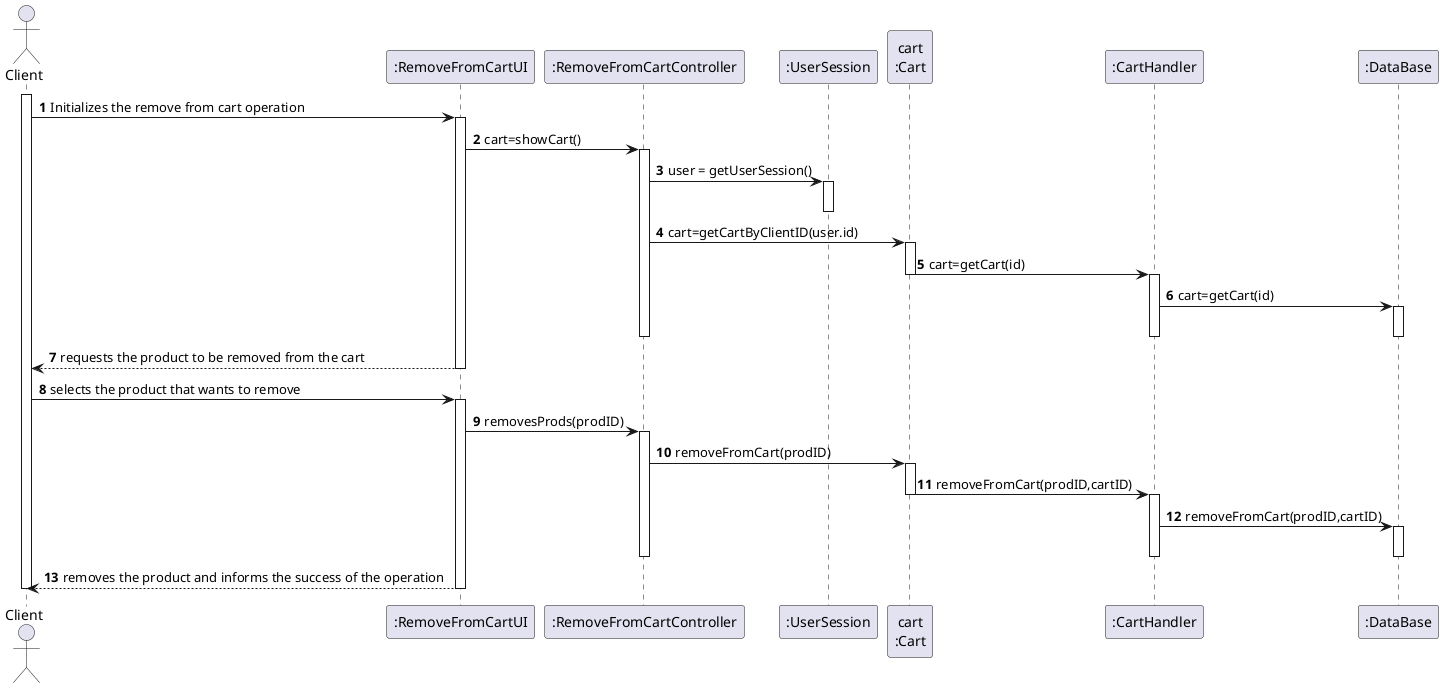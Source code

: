 @startuml
autonumber

actor "Client" as COL
participant ":RemoveFromCartUI" as UI
participant ":RemoveFromCartController" as CTRL
participant ":UserSession" as SESS
participant "cart\n:Cart" as CT
participant ":CartHandler" as CART

participant ":DataBase" as DB




activate COL

COL -> UI : Initializes the remove from cart operation
activate UI




UI -> CTRL :cart=showCart()
activate CTRL

CTRL -> SESS : user = getUserSession()
activate SESS
deactivate SESS

CTRL -> CT : cart=getCartByClientID(user.id)
activate CT
CT -> CART : cart=getCart(id)
deactivate CT
activate CART




CART -> DB : cart=getCart(id)
activate DB
deactivate DB
deactivate CART




deactivate CTRL

UI --> COL : requests the product to be removed from the cart



deactivate UI


COL -> UI :selects the product that wants to remove
activate UI

UI -> CTRL : removesProds(prodID)
activate CTRL
CTRL -> CT : removeFromCart(prodID)
activate CT
CT -> CART : removeFromCart(prodID,cartID)
deactivate CT
activate CART




CART -> DB : removeFromCart(prodID,cartID)
activate DB
deactivate DB
deactivate CART
deactivate CT
deactivate CTRL



UI --> COL : removes the product and informs the success of the operation
deactivate UI

deactivate COL

@enduml